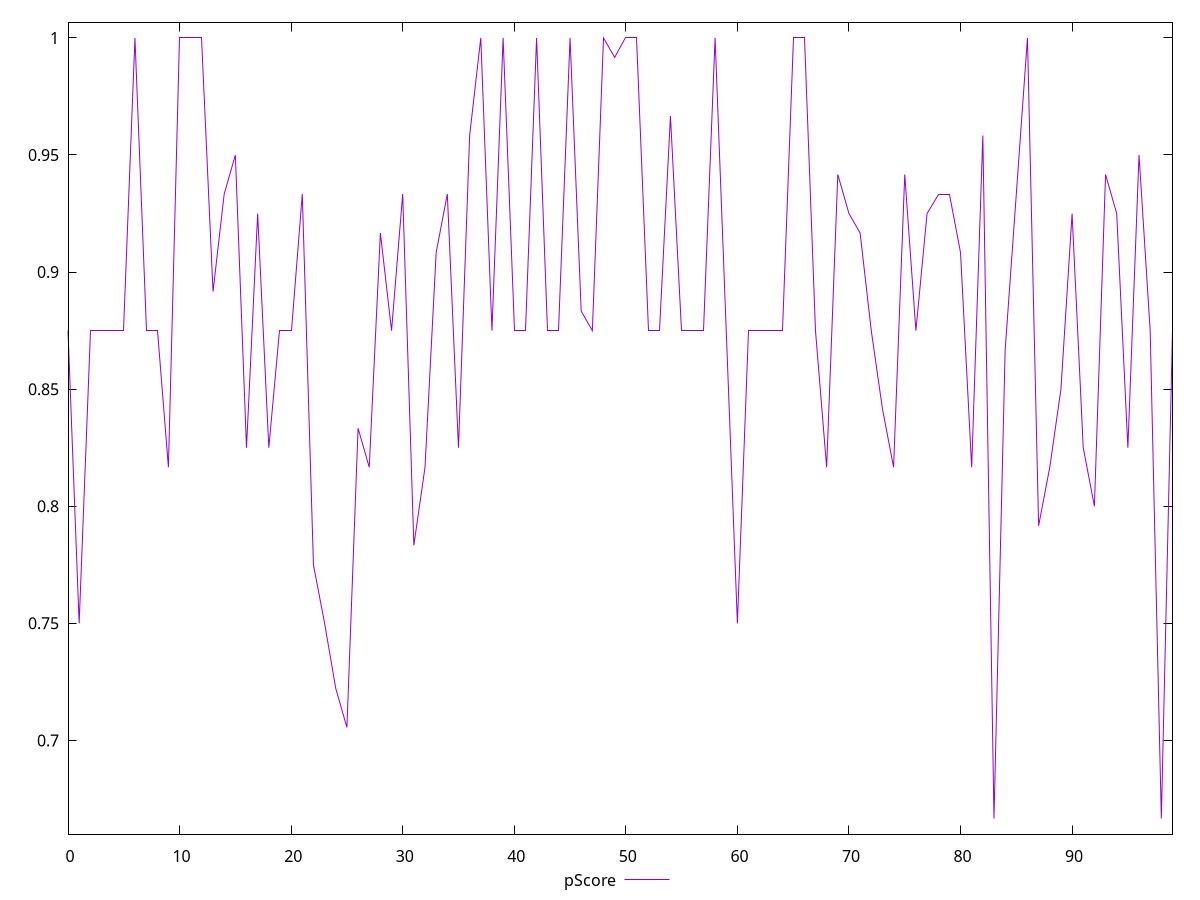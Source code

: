 reset

$pScore <<EOF
0 0.875
1 0.75
2 0.875
3 0.875
4 0.875
5 0.875
6 1
7 0.875
8 0.875
9 0.8166666666666667
10 1
11 1
12 1
13 0.8916666666666666
14 0.9333333333333333
15 0.95
16 0.825
17 0.925
18 0.825
19 0.875
20 0.875
21 0.9333333333333333
22 0.775
23 0.75
24 0.7222222222222222
25 0.7055555555555556
26 0.8333333333333333
27 0.8166666666666667
28 0.9166666666666666
29 0.875
30 0.9333333333333333
31 0.7833333333333333
32 0.8166666666666667
33 0.9083333333333333
34 0.9333333333333333
35 0.825
36 0.9583333333333334
37 1
38 0.875
39 1
40 0.875
41 0.875
42 1
43 0.875
44 0.875
45 1
46 0.8833333333333333
47 0.875
48 1
49 0.9916666666666667
50 1
51 1
52 0.875
53 0.875
54 0.9666666666666667
55 0.875
56 0.875
57 0.875
58 1
59 0.875
60 0.75
61 0.875
62 0.875
63 0.875
64 0.875
65 1
66 1
67 0.875
68 0.8166666666666667
69 0.9416666666666667
70 0.925
71 0.9166666666666666
72 0.875
73 0.8416666666666667
74 0.8166666666666667
75 0.9416666666666667
76 0.875
77 0.925
78 0.9333333333333333
79 0.9333333333333333
80 0.9083333333333333
81 0.8166666666666667
82 0.9583333333333334
83 0.6666666666666666
84 0.8666666666666667
85 0.9333333333333333
86 1
87 0.7916666666666666
88 0.8166666666666667
89 0.85
90 0.925
91 0.825
92 0.8
93 0.9416666666666667
94 0.925
95 0.825
96 0.95
97 0.875
98 0.6666666666666666
99 0.875
EOF

set key outside below
set xrange [0:99]
set yrange [0.6599999999999999:1.0066666666666666]
set trange [0.6599999999999999:1.0066666666666666]
set terminal svg size 640, 500 enhanced background rgb 'white'
set output "reprap/unused-css-rules/samples/pages+cached/pScore/values.svg"

plot $pScore title "pScore" with line

reset
